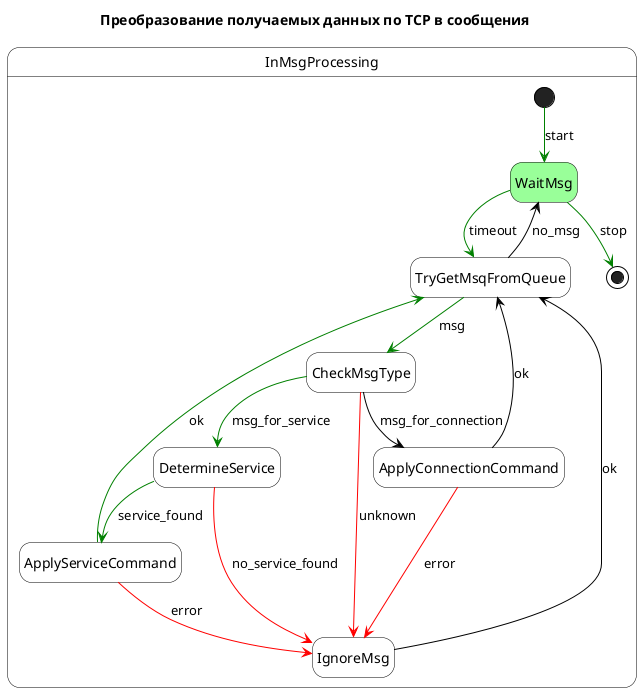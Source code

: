 @startuml
hide empty description
scale max 800 width

<style>
stateDiagram {
  LineColor black
}
</style>

skinparam state {
  BackgroundColor #white
  BackgroundColor<<LongTime>> #9F9
  BorderColor #black
}

Title Преобразование получаемых данных по TCP в сообщения

state InMsgProcessing {

state WaitMsg <<LongTime>>
state ApplyServiceCommand <<choise>>

[*] -[#green]-> WaitMsg : start

TryGetMsqFromQueue --> WaitMsg : no_msg
TryGetMsqFromQueue -[#green]-> CheckMsgType : msg

WaitMsg -[#green]-> [*] : stop
WaitMsg -[#green]-> TryGetMsqFromQueue : timeout

CheckMsgType -[#red]-> IgnoreMsg : unknown
CheckMsgType --> ApplyConnectionCommand : msg_for_connection
CheckMsgType -[#green]-> DetermineService : msg_for_service

IgnoreMsg --> TryGetMsqFromQueue : ok

ApplyConnectionCommand -[#red]->IgnoreMsg : error
ApplyConnectionCommand --> TryGetMsqFromQueue : ok

DetermineService -[#red]-> IgnoreMsg : no_service_found
DetermineService -[#green]-> ApplyServiceCommand : service_found

ApplyServiceCommand -[#red]->IgnoreMsg : error
ApplyServiceCommand -[#green]-> TryGetMsqFromQueue : ok


}
@enduml
